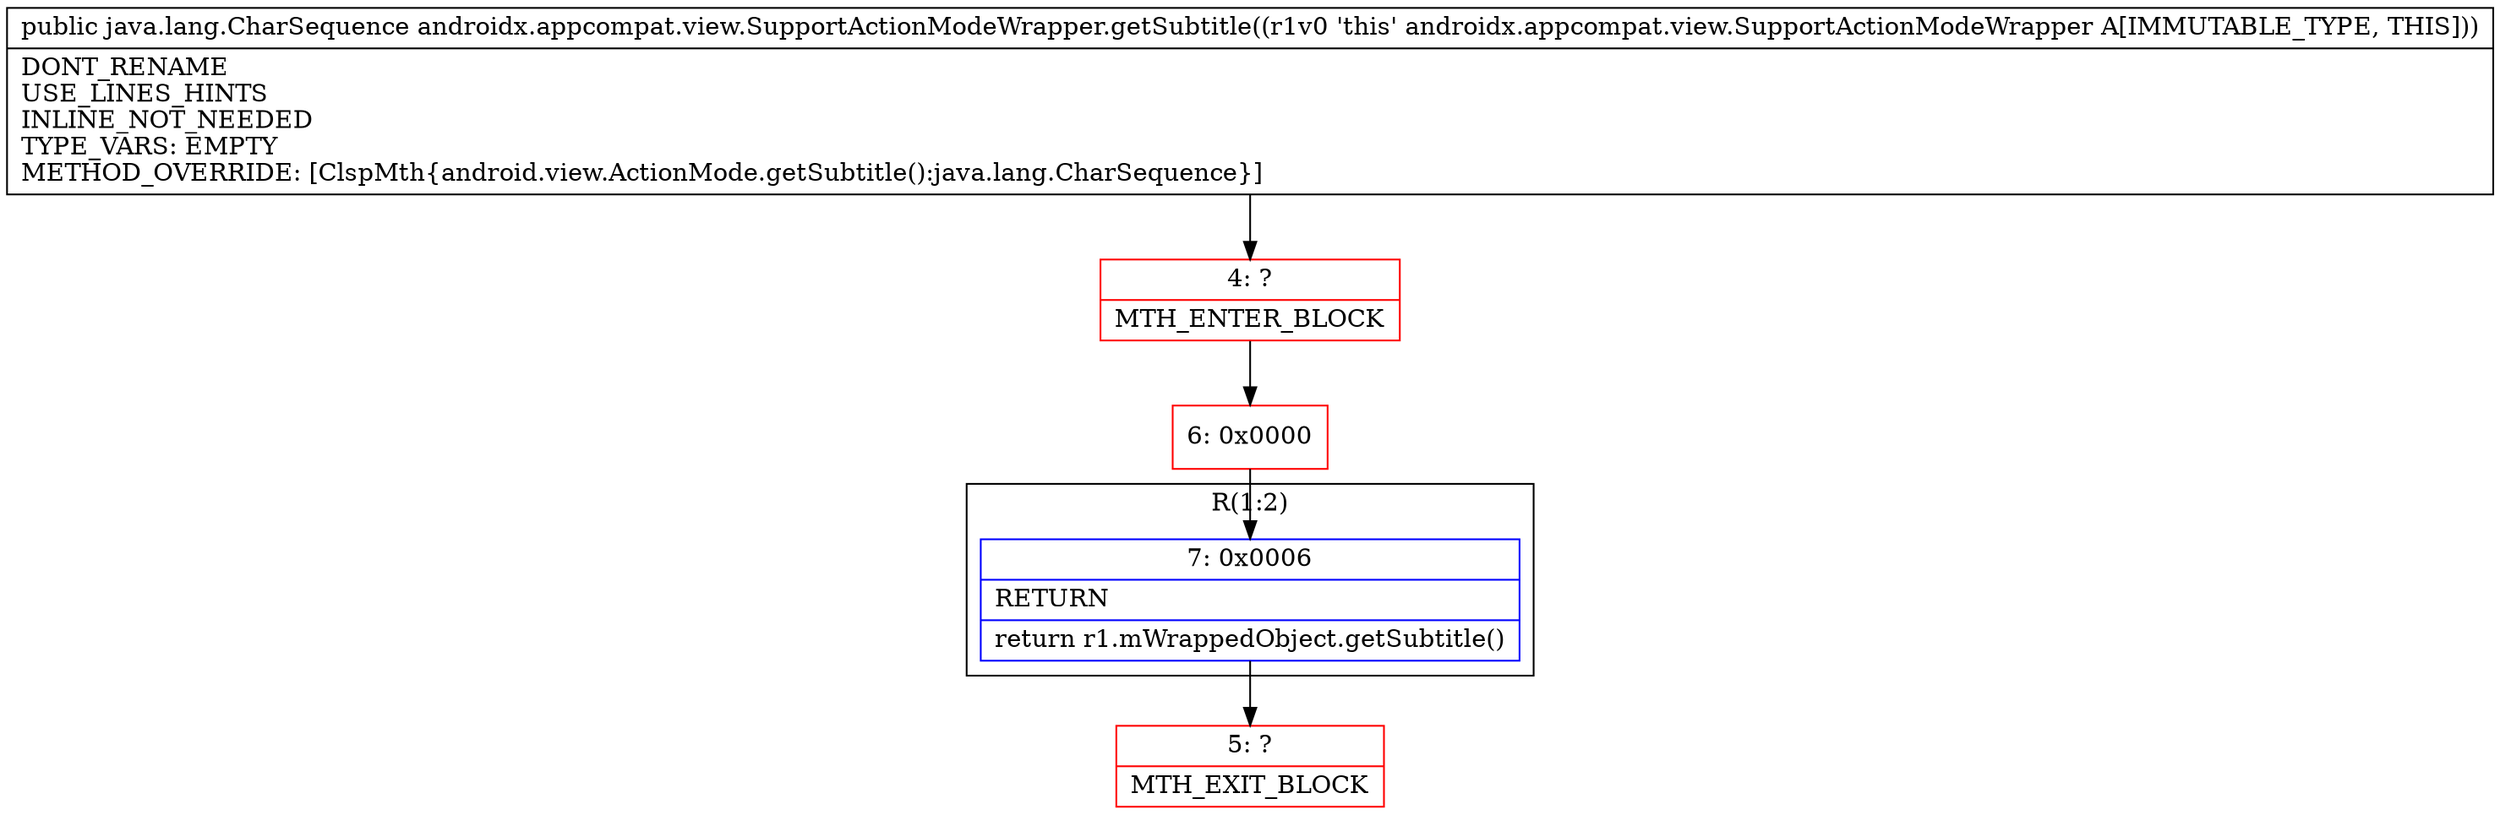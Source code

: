digraph "CFG forandroidx.appcompat.view.SupportActionModeWrapper.getSubtitle()Ljava\/lang\/CharSequence;" {
subgraph cluster_Region_1169398082 {
label = "R(1:2)";
node [shape=record,color=blue];
Node_7 [shape=record,label="{7\:\ 0x0006|RETURN\l|return r1.mWrappedObject.getSubtitle()\l}"];
}
Node_4 [shape=record,color=red,label="{4\:\ ?|MTH_ENTER_BLOCK\l}"];
Node_6 [shape=record,color=red,label="{6\:\ 0x0000}"];
Node_5 [shape=record,color=red,label="{5\:\ ?|MTH_EXIT_BLOCK\l}"];
MethodNode[shape=record,label="{public java.lang.CharSequence androidx.appcompat.view.SupportActionModeWrapper.getSubtitle((r1v0 'this' androidx.appcompat.view.SupportActionModeWrapper A[IMMUTABLE_TYPE, THIS]))  | DONT_RENAME\lUSE_LINES_HINTS\lINLINE_NOT_NEEDED\lTYPE_VARS: EMPTY\lMETHOD_OVERRIDE: [ClspMth\{android.view.ActionMode.getSubtitle():java.lang.CharSequence\}]\l}"];
MethodNode -> Node_4;Node_7 -> Node_5;
Node_4 -> Node_6;
Node_6 -> Node_7;
}

